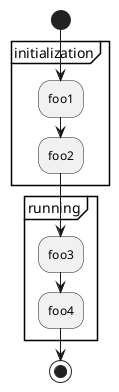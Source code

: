 #组合

通过定义分区 (partition),你可以把多个活动组合 (group) 在一起。

@startuml
start

partition initialization {

    :foo1;

    :foo2;
}


group running
:foo3;

:foo4;
}
stop
@enduml